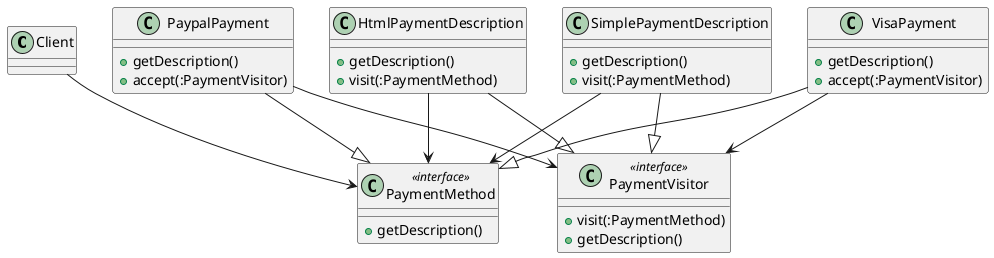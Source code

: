 @startuml
class Client
class PaymentMethod<<interface>>{
+getDescription()
}
class VisaPayment{
+getDescription()
+accept(:PaymentVisitor)
}
class PaypalPayment{
+getDescription()
+accept(:PaymentVisitor)
}

class PaymentVisitor<<interface>>{
+visit(:PaymentMethod)
+getDescription()
}

class HtmlPaymentDescription{
+getDescription()
+visit(:PaymentMethod)

}

class SimplePaymentDescription{
+getDescription()
+visit(:PaymentMethod)

}

Client --> PaymentMethod
HtmlPaymentDescription --> PaymentMethod
SimplePaymentDescription --> PaymentMethod

VisaPayment --|> PaymentMethod
PaypalPayment --|> PaymentMethod

HtmlPaymentDescription --|> PaymentVisitor
SimplePaymentDescription --|> PaymentVisitor

VisaPayment --> PaymentVisitor
PaypalPayment --> PaymentVisitor
@enduml